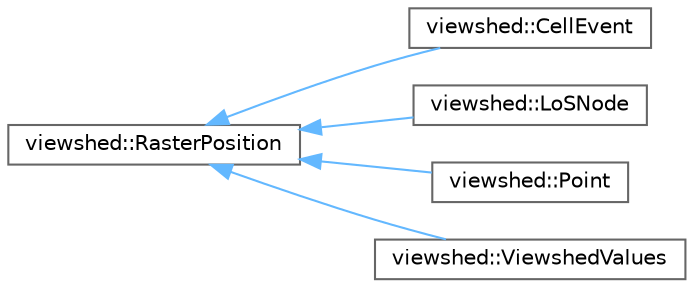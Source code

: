 digraph "Graphical Class Hierarchy"
{
 // LATEX_PDF_SIZE
  bgcolor="transparent";
  edge [fontname=Helvetica,fontsize=10,labelfontname=Helvetica,labelfontsize=10];
  node [fontname=Helvetica,fontsize=10,shape=box,height=0.2,width=0.4];
  rankdir="LR";
  Node0 [id="Node000000",label="viewshed::RasterPosition",height=0.2,width=0.4,color="grey40", fillcolor="white", style="filled",URL="$classviewshed_1_1RasterPosition.html",tooltip="Class to represent position on raster in term of row and column."];
  Node0 -> Node1 [id="edge20_Node000000_Node000001",dir="back",color="steelblue1",style="solid",tooltip=" "];
  Node1 [id="Node000001",label="viewshed::CellEvent",height=0.2,width=0.4,color="grey40", fillcolor="white", style="filled",URL="$classviewshed_1_1CellEvent.html",tooltip="Class representing cell events for Van Kreveld's plane sweep algorithm. Stores cell position (row and..."];
  Node0 -> Node2 [id="edge21_Node000000_Node000002",dir="back",color="steelblue1",style="solid",tooltip=" "];
  Node2 [id="Node000002",label="viewshed::LoSNode",height=0.2,width=0.4,color="grey40", fillcolor="white", style="filled",URL="$classviewshed_1_1LoSNode.html",tooltip="Representation of single cell that creates a point on LoS."];
  Node0 -> Node3 [id="edge22_Node000000_Node000003",dir="back",color="steelblue1",style="solid",tooltip=" "];
  Node3 [id="Node000003",label="viewshed::Point",height=0.2,width=0.4,color="grey40", fillcolor="white", style="filled",URL="$classviewshed_1_1Point.html",tooltip="Class that represents important point for viewshed - view point, or inverse viewshed - target point...."];
  Node0 -> Node4 [id="edge23_Node000000_Node000004",dir="back",color="steelblue1",style="solid",tooltip=" "];
  Node4 [id="Node000004",label="viewshed::ViewshedValues",height=0.2,width=0.4,color="grey40", fillcolor="white", style="filled",URL="$classviewshed_1_1ViewshedValues.html",tooltip="A simple class that stores results of visibility indices calculation (in form of vector of doubles) f..."];
}
